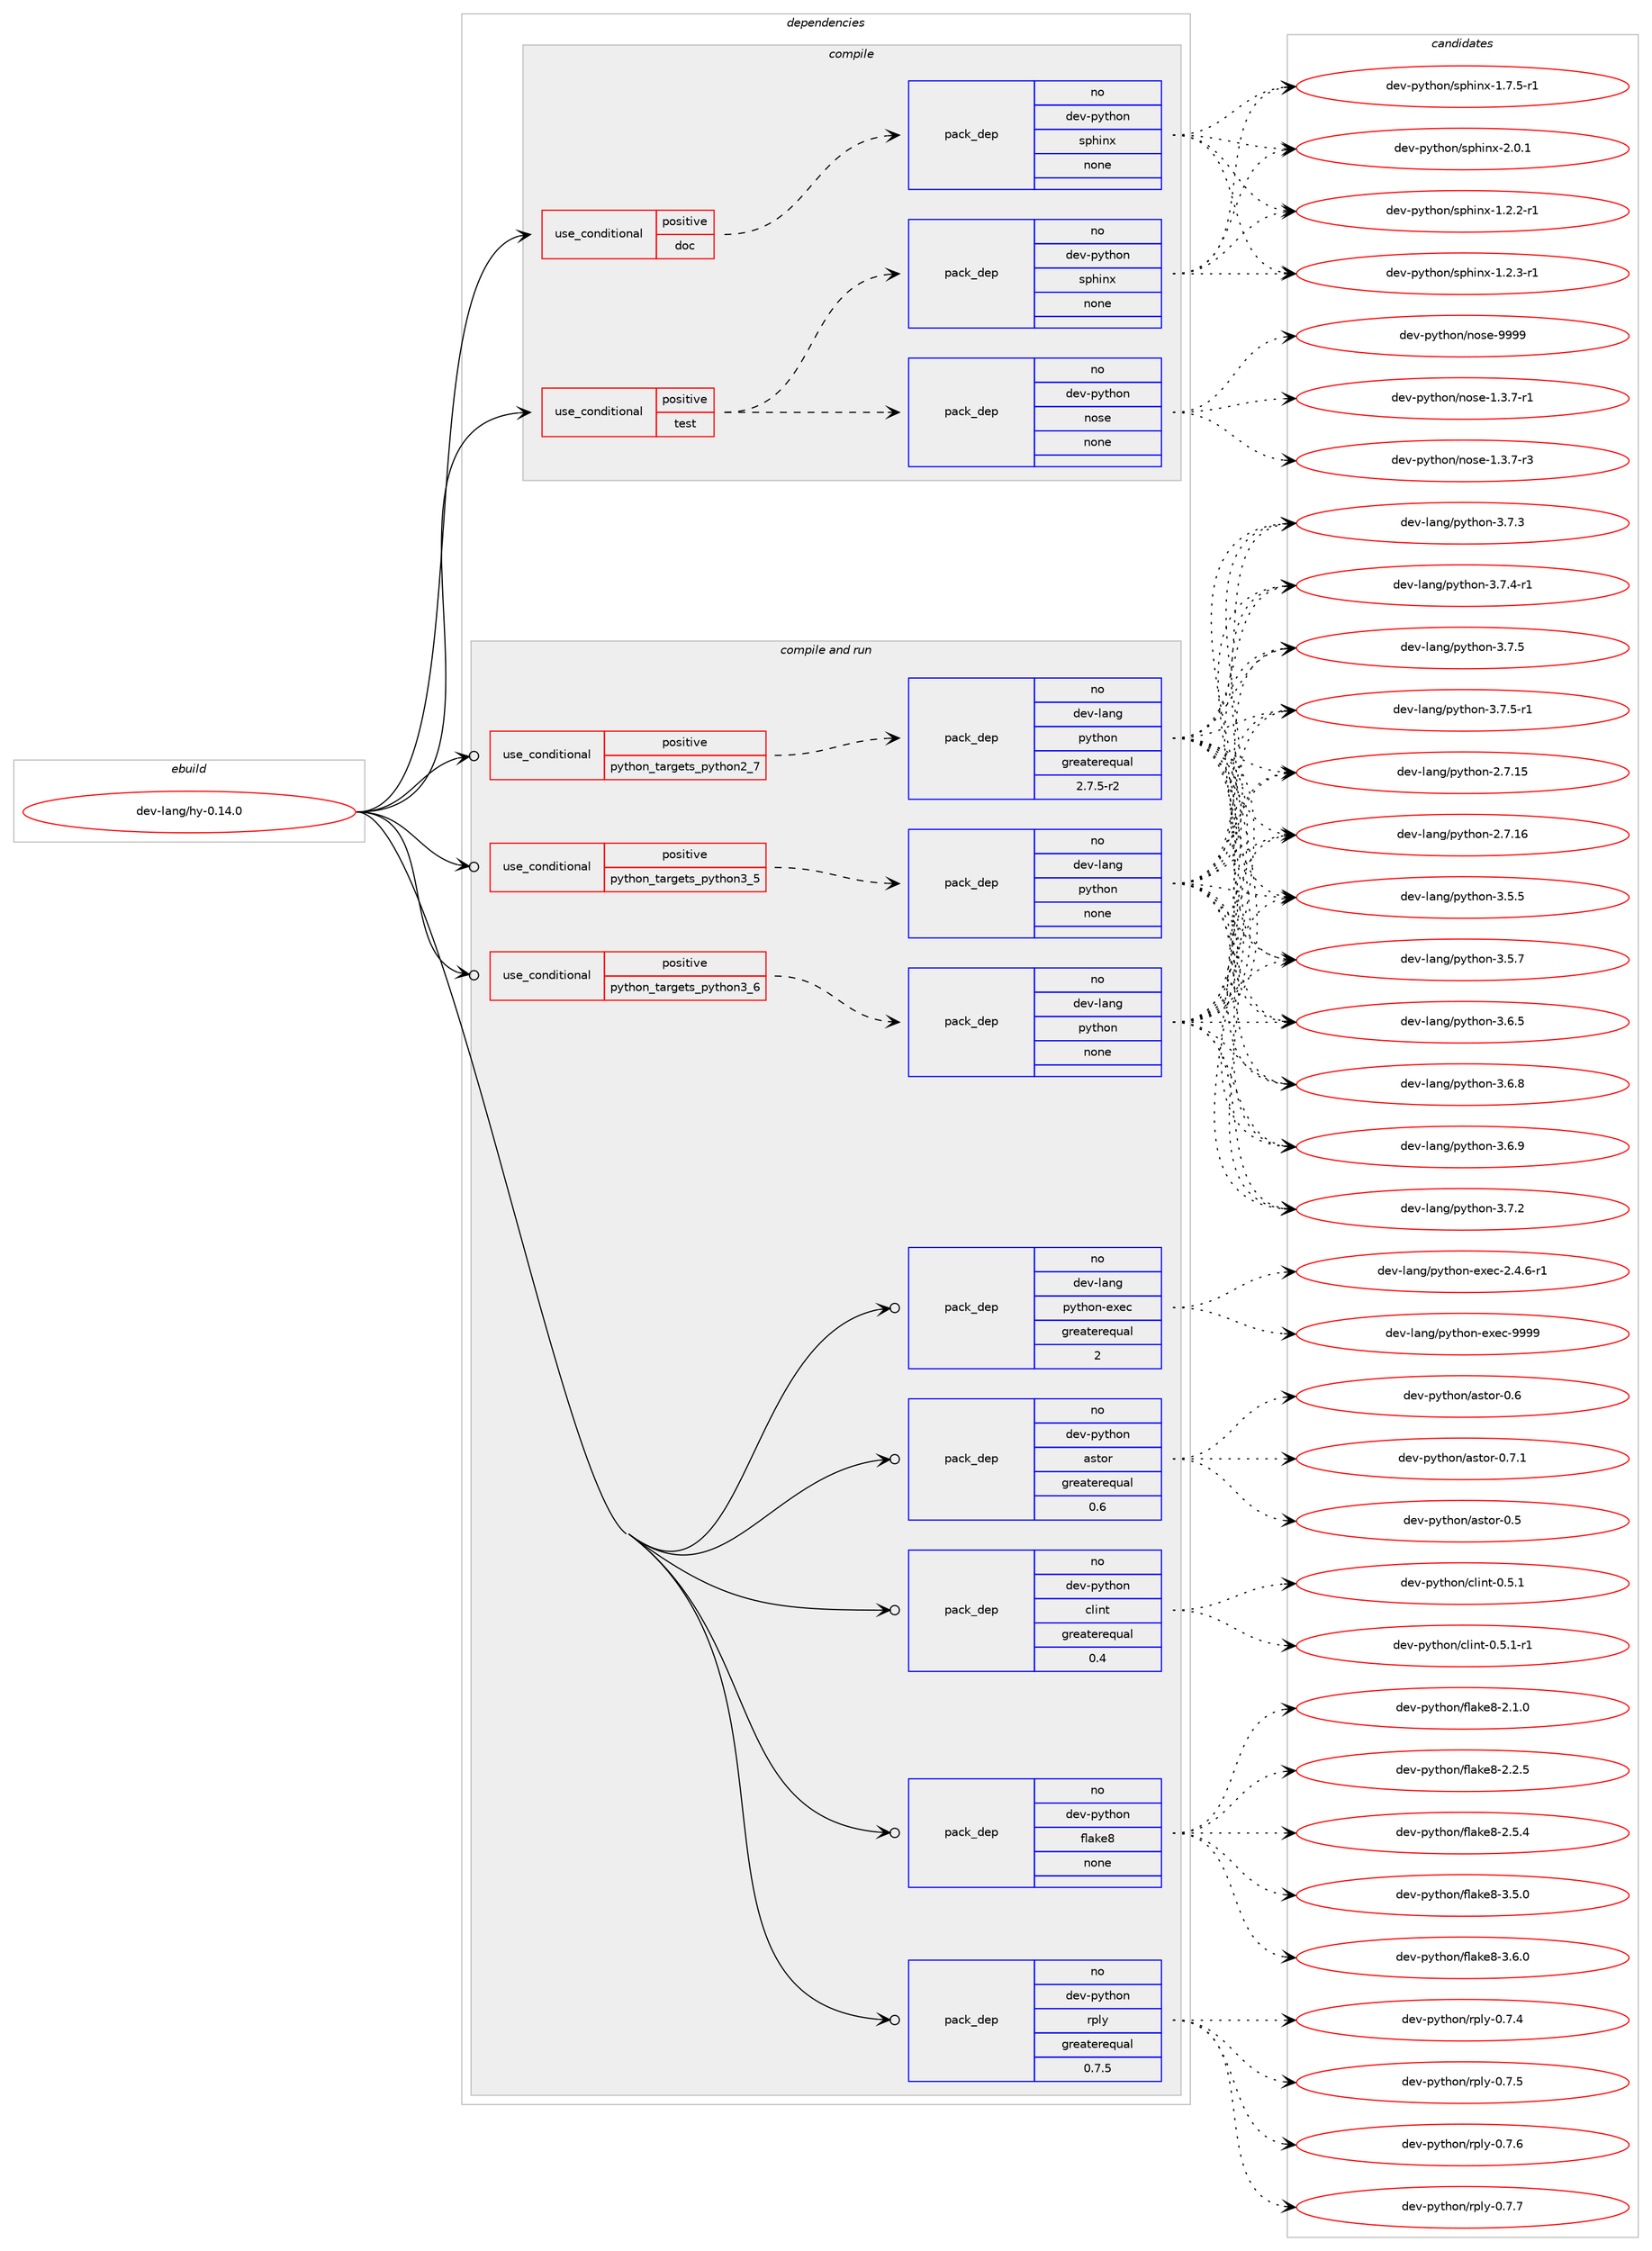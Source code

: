 digraph prolog {

# *************
# Graph options
# *************

newrank=true;
concentrate=true;
compound=true;
graph [rankdir=LR,fontname=Helvetica,fontsize=10,ranksep=1.5];#, ranksep=2.5, nodesep=0.2];
edge  [arrowhead=vee];
node  [fontname=Helvetica,fontsize=10];

# **********
# The ebuild
# **********

subgraph cluster_leftcol {
color=gray;
rank=same;
label=<<i>ebuild</i>>;
id [label="dev-lang/hy-0.14.0", color=red, width=4, href="../dev-lang/hy-0.14.0.svg"];
}

# ****************
# The dependencies
# ****************

subgraph cluster_midcol {
color=gray;
label=<<i>dependencies</i>>;
subgraph cluster_compile {
fillcolor="#eeeeee";
style=filled;
label=<<i>compile</i>>;
subgraph cond129841 {
dependency558389 [label=<<TABLE BORDER="0" CELLBORDER="1" CELLSPACING="0" CELLPADDING="4"><TR><TD ROWSPAN="3" CELLPADDING="10">use_conditional</TD></TR><TR><TD>positive</TD></TR><TR><TD>doc</TD></TR></TABLE>>, shape=none, color=red];
subgraph pack417334 {
dependency558390 [label=<<TABLE BORDER="0" CELLBORDER="1" CELLSPACING="0" CELLPADDING="4" WIDTH="220"><TR><TD ROWSPAN="6" CELLPADDING="30">pack_dep</TD></TR><TR><TD WIDTH="110">no</TD></TR><TR><TD>dev-python</TD></TR><TR><TD>sphinx</TD></TR><TR><TD>none</TD></TR><TR><TD></TD></TR></TABLE>>, shape=none, color=blue];
}
dependency558389:e -> dependency558390:w [weight=20,style="dashed",arrowhead="vee"];
}
id:e -> dependency558389:w [weight=20,style="solid",arrowhead="vee"];
subgraph cond129842 {
dependency558391 [label=<<TABLE BORDER="0" CELLBORDER="1" CELLSPACING="0" CELLPADDING="4"><TR><TD ROWSPAN="3" CELLPADDING="10">use_conditional</TD></TR><TR><TD>positive</TD></TR><TR><TD>test</TD></TR></TABLE>>, shape=none, color=red];
subgraph pack417335 {
dependency558392 [label=<<TABLE BORDER="0" CELLBORDER="1" CELLSPACING="0" CELLPADDING="4" WIDTH="220"><TR><TD ROWSPAN="6" CELLPADDING="30">pack_dep</TD></TR><TR><TD WIDTH="110">no</TD></TR><TR><TD>dev-python</TD></TR><TR><TD>nose</TD></TR><TR><TD>none</TD></TR><TR><TD></TD></TR></TABLE>>, shape=none, color=blue];
}
dependency558391:e -> dependency558392:w [weight=20,style="dashed",arrowhead="vee"];
subgraph pack417336 {
dependency558393 [label=<<TABLE BORDER="0" CELLBORDER="1" CELLSPACING="0" CELLPADDING="4" WIDTH="220"><TR><TD ROWSPAN="6" CELLPADDING="30">pack_dep</TD></TR><TR><TD WIDTH="110">no</TD></TR><TR><TD>dev-python</TD></TR><TR><TD>sphinx</TD></TR><TR><TD>none</TD></TR><TR><TD></TD></TR></TABLE>>, shape=none, color=blue];
}
dependency558391:e -> dependency558393:w [weight=20,style="dashed",arrowhead="vee"];
}
id:e -> dependency558391:w [weight=20,style="solid",arrowhead="vee"];
}
subgraph cluster_compileandrun {
fillcolor="#eeeeee";
style=filled;
label=<<i>compile and run</i>>;
subgraph cond129843 {
dependency558394 [label=<<TABLE BORDER="0" CELLBORDER="1" CELLSPACING="0" CELLPADDING="4"><TR><TD ROWSPAN="3" CELLPADDING="10">use_conditional</TD></TR><TR><TD>positive</TD></TR><TR><TD>python_targets_python2_7</TD></TR></TABLE>>, shape=none, color=red];
subgraph pack417337 {
dependency558395 [label=<<TABLE BORDER="0" CELLBORDER="1" CELLSPACING="0" CELLPADDING="4" WIDTH="220"><TR><TD ROWSPAN="6" CELLPADDING="30">pack_dep</TD></TR><TR><TD WIDTH="110">no</TD></TR><TR><TD>dev-lang</TD></TR><TR><TD>python</TD></TR><TR><TD>greaterequal</TD></TR><TR><TD>2.7.5-r2</TD></TR></TABLE>>, shape=none, color=blue];
}
dependency558394:e -> dependency558395:w [weight=20,style="dashed",arrowhead="vee"];
}
id:e -> dependency558394:w [weight=20,style="solid",arrowhead="odotvee"];
subgraph cond129844 {
dependency558396 [label=<<TABLE BORDER="0" CELLBORDER="1" CELLSPACING="0" CELLPADDING="4"><TR><TD ROWSPAN="3" CELLPADDING="10">use_conditional</TD></TR><TR><TD>positive</TD></TR><TR><TD>python_targets_python3_5</TD></TR></TABLE>>, shape=none, color=red];
subgraph pack417338 {
dependency558397 [label=<<TABLE BORDER="0" CELLBORDER="1" CELLSPACING="0" CELLPADDING="4" WIDTH="220"><TR><TD ROWSPAN="6" CELLPADDING="30">pack_dep</TD></TR><TR><TD WIDTH="110">no</TD></TR><TR><TD>dev-lang</TD></TR><TR><TD>python</TD></TR><TR><TD>none</TD></TR><TR><TD></TD></TR></TABLE>>, shape=none, color=blue];
}
dependency558396:e -> dependency558397:w [weight=20,style="dashed",arrowhead="vee"];
}
id:e -> dependency558396:w [weight=20,style="solid",arrowhead="odotvee"];
subgraph cond129845 {
dependency558398 [label=<<TABLE BORDER="0" CELLBORDER="1" CELLSPACING="0" CELLPADDING="4"><TR><TD ROWSPAN="3" CELLPADDING="10">use_conditional</TD></TR><TR><TD>positive</TD></TR><TR><TD>python_targets_python3_6</TD></TR></TABLE>>, shape=none, color=red];
subgraph pack417339 {
dependency558399 [label=<<TABLE BORDER="0" CELLBORDER="1" CELLSPACING="0" CELLPADDING="4" WIDTH="220"><TR><TD ROWSPAN="6" CELLPADDING="30">pack_dep</TD></TR><TR><TD WIDTH="110">no</TD></TR><TR><TD>dev-lang</TD></TR><TR><TD>python</TD></TR><TR><TD>none</TD></TR><TR><TD></TD></TR></TABLE>>, shape=none, color=blue];
}
dependency558398:e -> dependency558399:w [weight=20,style="dashed",arrowhead="vee"];
}
id:e -> dependency558398:w [weight=20,style="solid",arrowhead="odotvee"];
subgraph pack417340 {
dependency558400 [label=<<TABLE BORDER="0" CELLBORDER="1" CELLSPACING="0" CELLPADDING="4" WIDTH="220"><TR><TD ROWSPAN="6" CELLPADDING="30">pack_dep</TD></TR><TR><TD WIDTH="110">no</TD></TR><TR><TD>dev-lang</TD></TR><TR><TD>python-exec</TD></TR><TR><TD>greaterequal</TD></TR><TR><TD>2</TD></TR></TABLE>>, shape=none, color=blue];
}
id:e -> dependency558400:w [weight=20,style="solid",arrowhead="odotvee"];
subgraph pack417341 {
dependency558401 [label=<<TABLE BORDER="0" CELLBORDER="1" CELLSPACING="0" CELLPADDING="4" WIDTH="220"><TR><TD ROWSPAN="6" CELLPADDING="30">pack_dep</TD></TR><TR><TD WIDTH="110">no</TD></TR><TR><TD>dev-python</TD></TR><TR><TD>astor</TD></TR><TR><TD>greaterequal</TD></TR><TR><TD>0.6</TD></TR></TABLE>>, shape=none, color=blue];
}
id:e -> dependency558401:w [weight=20,style="solid",arrowhead="odotvee"];
subgraph pack417342 {
dependency558402 [label=<<TABLE BORDER="0" CELLBORDER="1" CELLSPACING="0" CELLPADDING="4" WIDTH="220"><TR><TD ROWSPAN="6" CELLPADDING="30">pack_dep</TD></TR><TR><TD WIDTH="110">no</TD></TR><TR><TD>dev-python</TD></TR><TR><TD>clint</TD></TR><TR><TD>greaterequal</TD></TR><TR><TD>0.4</TD></TR></TABLE>>, shape=none, color=blue];
}
id:e -> dependency558402:w [weight=20,style="solid",arrowhead="odotvee"];
subgraph pack417343 {
dependency558403 [label=<<TABLE BORDER="0" CELLBORDER="1" CELLSPACING="0" CELLPADDING="4" WIDTH="220"><TR><TD ROWSPAN="6" CELLPADDING="30">pack_dep</TD></TR><TR><TD WIDTH="110">no</TD></TR><TR><TD>dev-python</TD></TR><TR><TD>flake8</TD></TR><TR><TD>none</TD></TR><TR><TD></TD></TR></TABLE>>, shape=none, color=blue];
}
id:e -> dependency558403:w [weight=20,style="solid",arrowhead="odotvee"];
subgraph pack417344 {
dependency558404 [label=<<TABLE BORDER="0" CELLBORDER="1" CELLSPACING="0" CELLPADDING="4" WIDTH="220"><TR><TD ROWSPAN="6" CELLPADDING="30">pack_dep</TD></TR><TR><TD WIDTH="110">no</TD></TR><TR><TD>dev-python</TD></TR><TR><TD>rply</TD></TR><TR><TD>greaterequal</TD></TR><TR><TD>0.7.5</TD></TR></TABLE>>, shape=none, color=blue];
}
id:e -> dependency558404:w [weight=20,style="solid",arrowhead="odotvee"];
}
subgraph cluster_run {
fillcolor="#eeeeee";
style=filled;
label=<<i>run</i>>;
}
}

# **************
# The candidates
# **************

subgraph cluster_choices {
rank=same;
color=gray;
label=<<i>candidates</i>>;

subgraph choice417334 {
color=black;
nodesep=1;
choice10010111845112121116104111110471151121041051101204549465046504511449 [label="dev-python/sphinx-1.2.2-r1", color=red, width=4,href="../dev-python/sphinx-1.2.2-r1.svg"];
choice10010111845112121116104111110471151121041051101204549465046514511449 [label="dev-python/sphinx-1.2.3-r1", color=red, width=4,href="../dev-python/sphinx-1.2.3-r1.svg"];
choice10010111845112121116104111110471151121041051101204549465546534511449 [label="dev-python/sphinx-1.7.5-r1", color=red, width=4,href="../dev-python/sphinx-1.7.5-r1.svg"];
choice1001011184511212111610411111047115112104105110120455046484649 [label="dev-python/sphinx-2.0.1", color=red, width=4,href="../dev-python/sphinx-2.0.1.svg"];
dependency558390:e -> choice10010111845112121116104111110471151121041051101204549465046504511449:w [style=dotted,weight="100"];
dependency558390:e -> choice10010111845112121116104111110471151121041051101204549465046514511449:w [style=dotted,weight="100"];
dependency558390:e -> choice10010111845112121116104111110471151121041051101204549465546534511449:w [style=dotted,weight="100"];
dependency558390:e -> choice1001011184511212111610411111047115112104105110120455046484649:w [style=dotted,weight="100"];
}
subgraph choice417335 {
color=black;
nodesep=1;
choice10010111845112121116104111110471101111151014549465146554511449 [label="dev-python/nose-1.3.7-r1", color=red, width=4,href="../dev-python/nose-1.3.7-r1.svg"];
choice10010111845112121116104111110471101111151014549465146554511451 [label="dev-python/nose-1.3.7-r3", color=red, width=4,href="../dev-python/nose-1.3.7-r3.svg"];
choice10010111845112121116104111110471101111151014557575757 [label="dev-python/nose-9999", color=red, width=4,href="../dev-python/nose-9999.svg"];
dependency558392:e -> choice10010111845112121116104111110471101111151014549465146554511449:w [style=dotted,weight="100"];
dependency558392:e -> choice10010111845112121116104111110471101111151014549465146554511451:w [style=dotted,weight="100"];
dependency558392:e -> choice10010111845112121116104111110471101111151014557575757:w [style=dotted,weight="100"];
}
subgraph choice417336 {
color=black;
nodesep=1;
choice10010111845112121116104111110471151121041051101204549465046504511449 [label="dev-python/sphinx-1.2.2-r1", color=red, width=4,href="../dev-python/sphinx-1.2.2-r1.svg"];
choice10010111845112121116104111110471151121041051101204549465046514511449 [label="dev-python/sphinx-1.2.3-r1", color=red, width=4,href="../dev-python/sphinx-1.2.3-r1.svg"];
choice10010111845112121116104111110471151121041051101204549465546534511449 [label="dev-python/sphinx-1.7.5-r1", color=red, width=4,href="../dev-python/sphinx-1.7.5-r1.svg"];
choice1001011184511212111610411111047115112104105110120455046484649 [label="dev-python/sphinx-2.0.1", color=red, width=4,href="../dev-python/sphinx-2.0.1.svg"];
dependency558393:e -> choice10010111845112121116104111110471151121041051101204549465046504511449:w [style=dotted,weight="100"];
dependency558393:e -> choice10010111845112121116104111110471151121041051101204549465046514511449:w [style=dotted,weight="100"];
dependency558393:e -> choice10010111845112121116104111110471151121041051101204549465546534511449:w [style=dotted,weight="100"];
dependency558393:e -> choice1001011184511212111610411111047115112104105110120455046484649:w [style=dotted,weight="100"];
}
subgraph choice417337 {
color=black;
nodesep=1;
choice10010111845108971101034711212111610411111045504655464953 [label="dev-lang/python-2.7.15", color=red, width=4,href="../dev-lang/python-2.7.15.svg"];
choice10010111845108971101034711212111610411111045504655464954 [label="dev-lang/python-2.7.16", color=red, width=4,href="../dev-lang/python-2.7.16.svg"];
choice100101118451089711010347112121116104111110455146534653 [label="dev-lang/python-3.5.5", color=red, width=4,href="../dev-lang/python-3.5.5.svg"];
choice100101118451089711010347112121116104111110455146534655 [label="dev-lang/python-3.5.7", color=red, width=4,href="../dev-lang/python-3.5.7.svg"];
choice100101118451089711010347112121116104111110455146544653 [label="dev-lang/python-3.6.5", color=red, width=4,href="../dev-lang/python-3.6.5.svg"];
choice100101118451089711010347112121116104111110455146544656 [label="dev-lang/python-3.6.8", color=red, width=4,href="../dev-lang/python-3.6.8.svg"];
choice100101118451089711010347112121116104111110455146544657 [label="dev-lang/python-3.6.9", color=red, width=4,href="../dev-lang/python-3.6.9.svg"];
choice100101118451089711010347112121116104111110455146554650 [label="dev-lang/python-3.7.2", color=red, width=4,href="../dev-lang/python-3.7.2.svg"];
choice100101118451089711010347112121116104111110455146554651 [label="dev-lang/python-3.7.3", color=red, width=4,href="../dev-lang/python-3.7.3.svg"];
choice1001011184510897110103471121211161041111104551465546524511449 [label="dev-lang/python-3.7.4-r1", color=red, width=4,href="../dev-lang/python-3.7.4-r1.svg"];
choice100101118451089711010347112121116104111110455146554653 [label="dev-lang/python-3.7.5", color=red, width=4,href="../dev-lang/python-3.7.5.svg"];
choice1001011184510897110103471121211161041111104551465546534511449 [label="dev-lang/python-3.7.5-r1", color=red, width=4,href="../dev-lang/python-3.7.5-r1.svg"];
dependency558395:e -> choice10010111845108971101034711212111610411111045504655464953:w [style=dotted,weight="100"];
dependency558395:e -> choice10010111845108971101034711212111610411111045504655464954:w [style=dotted,weight="100"];
dependency558395:e -> choice100101118451089711010347112121116104111110455146534653:w [style=dotted,weight="100"];
dependency558395:e -> choice100101118451089711010347112121116104111110455146534655:w [style=dotted,weight="100"];
dependency558395:e -> choice100101118451089711010347112121116104111110455146544653:w [style=dotted,weight="100"];
dependency558395:e -> choice100101118451089711010347112121116104111110455146544656:w [style=dotted,weight="100"];
dependency558395:e -> choice100101118451089711010347112121116104111110455146544657:w [style=dotted,weight="100"];
dependency558395:e -> choice100101118451089711010347112121116104111110455146554650:w [style=dotted,weight="100"];
dependency558395:e -> choice100101118451089711010347112121116104111110455146554651:w [style=dotted,weight="100"];
dependency558395:e -> choice1001011184510897110103471121211161041111104551465546524511449:w [style=dotted,weight="100"];
dependency558395:e -> choice100101118451089711010347112121116104111110455146554653:w [style=dotted,weight="100"];
dependency558395:e -> choice1001011184510897110103471121211161041111104551465546534511449:w [style=dotted,weight="100"];
}
subgraph choice417338 {
color=black;
nodesep=1;
choice10010111845108971101034711212111610411111045504655464953 [label="dev-lang/python-2.7.15", color=red, width=4,href="../dev-lang/python-2.7.15.svg"];
choice10010111845108971101034711212111610411111045504655464954 [label="dev-lang/python-2.7.16", color=red, width=4,href="../dev-lang/python-2.7.16.svg"];
choice100101118451089711010347112121116104111110455146534653 [label="dev-lang/python-3.5.5", color=red, width=4,href="../dev-lang/python-3.5.5.svg"];
choice100101118451089711010347112121116104111110455146534655 [label="dev-lang/python-3.5.7", color=red, width=4,href="../dev-lang/python-3.5.7.svg"];
choice100101118451089711010347112121116104111110455146544653 [label="dev-lang/python-3.6.5", color=red, width=4,href="../dev-lang/python-3.6.5.svg"];
choice100101118451089711010347112121116104111110455146544656 [label="dev-lang/python-3.6.8", color=red, width=4,href="../dev-lang/python-3.6.8.svg"];
choice100101118451089711010347112121116104111110455146544657 [label="dev-lang/python-3.6.9", color=red, width=4,href="../dev-lang/python-3.6.9.svg"];
choice100101118451089711010347112121116104111110455146554650 [label="dev-lang/python-3.7.2", color=red, width=4,href="../dev-lang/python-3.7.2.svg"];
choice100101118451089711010347112121116104111110455146554651 [label="dev-lang/python-3.7.3", color=red, width=4,href="../dev-lang/python-3.7.3.svg"];
choice1001011184510897110103471121211161041111104551465546524511449 [label="dev-lang/python-3.7.4-r1", color=red, width=4,href="../dev-lang/python-3.7.4-r1.svg"];
choice100101118451089711010347112121116104111110455146554653 [label="dev-lang/python-3.7.5", color=red, width=4,href="../dev-lang/python-3.7.5.svg"];
choice1001011184510897110103471121211161041111104551465546534511449 [label="dev-lang/python-3.7.5-r1", color=red, width=4,href="../dev-lang/python-3.7.5-r1.svg"];
dependency558397:e -> choice10010111845108971101034711212111610411111045504655464953:w [style=dotted,weight="100"];
dependency558397:e -> choice10010111845108971101034711212111610411111045504655464954:w [style=dotted,weight="100"];
dependency558397:e -> choice100101118451089711010347112121116104111110455146534653:w [style=dotted,weight="100"];
dependency558397:e -> choice100101118451089711010347112121116104111110455146534655:w [style=dotted,weight="100"];
dependency558397:e -> choice100101118451089711010347112121116104111110455146544653:w [style=dotted,weight="100"];
dependency558397:e -> choice100101118451089711010347112121116104111110455146544656:w [style=dotted,weight="100"];
dependency558397:e -> choice100101118451089711010347112121116104111110455146544657:w [style=dotted,weight="100"];
dependency558397:e -> choice100101118451089711010347112121116104111110455146554650:w [style=dotted,weight="100"];
dependency558397:e -> choice100101118451089711010347112121116104111110455146554651:w [style=dotted,weight="100"];
dependency558397:e -> choice1001011184510897110103471121211161041111104551465546524511449:w [style=dotted,weight="100"];
dependency558397:e -> choice100101118451089711010347112121116104111110455146554653:w [style=dotted,weight="100"];
dependency558397:e -> choice1001011184510897110103471121211161041111104551465546534511449:w [style=dotted,weight="100"];
}
subgraph choice417339 {
color=black;
nodesep=1;
choice10010111845108971101034711212111610411111045504655464953 [label="dev-lang/python-2.7.15", color=red, width=4,href="../dev-lang/python-2.7.15.svg"];
choice10010111845108971101034711212111610411111045504655464954 [label="dev-lang/python-2.7.16", color=red, width=4,href="../dev-lang/python-2.7.16.svg"];
choice100101118451089711010347112121116104111110455146534653 [label="dev-lang/python-3.5.5", color=red, width=4,href="../dev-lang/python-3.5.5.svg"];
choice100101118451089711010347112121116104111110455146534655 [label="dev-lang/python-3.5.7", color=red, width=4,href="../dev-lang/python-3.5.7.svg"];
choice100101118451089711010347112121116104111110455146544653 [label="dev-lang/python-3.6.5", color=red, width=4,href="../dev-lang/python-3.6.5.svg"];
choice100101118451089711010347112121116104111110455146544656 [label="dev-lang/python-3.6.8", color=red, width=4,href="../dev-lang/python-3.6.8.svg"];
choice100101118451089711010347112121116104111110455146544657 [label="dev-lang/python-3.6.9", color=red, width=4,href="../dev-lang/python-3.6.9.svg"];
choice100101118451089711010347112121116104111110455146554650 [label="dev-lang/python-3.7.2", color=red, width=4,href="../dev-lang/python-3.7.2.svg"];
choice100101118451089711010347112121116104111110455146554651 [label="dev-lang/python-3.7.3", color=red, width=4,href="../dev-lang/python-3.7.3.svg"];
choice1001011184510897110103471121211161041111104551465546524511449 [label="dev-lang/python-3.7.4-r1", color=red, width=4,href="../dev-lang/python-3.7.4-r1.svg"];
choice100101118451089711010347112121116104111110455146554653 [label="dev-lang/python-3.7.5", color=red, width=4,href="../dev-lang/python-3.7.5.svg"];
choice1001011184510897110103471121211161041111104551465546534511449 [label="dev-lang/python-3.7.5-r1", color=red, width=4,href="../dev-lang/python-3.7.5-r1.svg"];
dependency558399:e -> choice10010111845108971101034711212111610411111045504655464953:w [style=dotted,weight="100"];
dependency558399:e -> choice10010111845108971101034711212111610411111045504655464954:w [style=dotted,weight="100"];
dependency558399:e -> choice100101118451089711010347112121116104111110455146534653:w [style=dotted,weight="100"];
dependency558399:e -> choice100101118451089711010347112121116104111110455146534655:w [style=dotted,weight="100"];
dependency558399:e -> choice100101118451089711010347112121116104111110455146544653:w [style=dotted,weight="100"];
dependency558399:e -> choice100101118451089711010347112121116104111110455146544656:w [style=dotted,weight="100"];
dependency558399:e -> choice100101118451089711010347112121116104111110455146544657:w [style=dotted,weight="100"];
dependency558399:e -> choice100101118451089711010347112121116104111110455146554650:w [style=dotted,weight="100"];
dependency558399:e -> choice100101118451089711010347112121116104111110455146554651:w [style=dotted,weight="100"];
dependency558399:e -> choice1001011184510897110103471121211161041111104551465546524511449:w [style=dotted,weight="100"];
dependency558399:e -> choice100101118451089711010347112121116104111110455146554653:w [style=dotted,weight="100"];
dependency558399:e -> choice1001011184510897110103471121211161041111104551465546534511449:w [style=dotted,weight="100"];
}
subgraph choice417340 {
color=black;
nodesep=1;
choice10010111845108971101034711212111610411111045101120101994550465246544511449 [label="dev-lang/python-exec-2.4.6-r1", color=red, width=4,href="../dev-lang/python-exec-2.4.6-r1.svg"];
choice10010111845108971101034711212111610411111045101120101994557575757 [label="dev-lang/python-exec-9999", color=red, width=4,href="../dev-lang/python-exec-9999.svg"];
dependency558400:e -> choice10010111845108971101034711212111610411111045101120101994550465246544511449:w [style=dotted,weight="100"];
dependency558400:e -> choice10010111845108971101034711212111610411111045101120101994557575757:w [style=dotted,weight="100"];
}
subgraph choice417341 {
color=black;
nodesep=1;
choice10010111845112121116104111110479711511611111445484653 [label="dev-python/astor-0.5", color=red, width=4,href="../dev-python/astor-0.5.svg"];
choice10010111845112121116104111110479711511611111445484654 [label="dev-python/astor-0.6", color=red, width=4,href="../dev-python/astor-0.6.svg"];
choice100101118451121211161041111104797115116111114454846554649 [label="dev-python/astor-0.7.1", color=red, width=4,href="../dev-python/astor-0.7.1.svg"];
dependency558401:e -> choice10010111845112121116104111110479711511611111445484653:w [style=dotted,weight="100"];
dependency558401:e -> choice10010111845112121116104111110479711511611111445484654:w [style=dotted,weight="100"];
dependency558401:e -> choice100101118451121211161041111104797115116111114454846554649:w [style=dotted,weight="100"];
}
subgraph choice417342 {
color=black;
nodesep=1;
choice100101118451121211161041111104799108105110116454846534649 [label="dev-python/clint-0.5.1", color=red, width=4,href="../dev-python/clint-0.5.1.svg"];
choice1001011184511212111610411111047991081051101164548465346494511449 [label="dev-python/clint-0.5.1-r1", color=red, width=4,href="../dev-python/clint-0.5.1-r1.svg"];
dependency558402:e -> choice100101118451121211161041111104799108105110116454846534649:w [style=dotted,weight="100"];
dependency558402:e -> choice1001011184511212111610411111047991081051101164548465346494511449:w [style=dotted,weight="100"];
}
subgraph choice417343 {
color=black;
nodesep=1;
choice10010111845112121116104111110471021089710710156455046494648 [label="dev-python/flake8-2.1.0", color=red, width=4,href="../dev-python/flake8-2.1.0.svg"];
choice10010111845112121116104111110471021089710710156455046504653 [label="dev-python/flake8-2.2.5", color=red, width=4,href="../dev-python/flake8-2.2.5.svg"];
choice10010111845112121116104111110471021089710710156455046534652 [label="dev-python/flake8-2.5.4", color=red, width=4,href="../dev-python/flake8-2.5.4.svg"];
choice10010111845112121116104111110471021089710710156455146534648 [label="dev-python/flake8-3.5.0", color=red, width=4,href="../dev-python/flake8-3.5.0.svg"];
choice10010111845112121116104111110471021089710710156455146544648 [label="dev-python/flake8-3.6.0", color=red, width=4,href="../dev-python/flake8-3.6.0.svg"];
dependency558403:e -> choice10010111845112121116104111110471021089710710156455046494648:w [style=dotted,weight="100"];
dependency558403:e -> choice10010111845112121116104111110471021089710710156455046504653:w [style=dotted,weight="100"];
dependency558403:e -> choice10010111845112121116104111110471021089710710156455046534652:w [style=dotted,weight="100"];
dependency558403:e -> choice10010111845112121116104111110471021089710710156455146534648:w [style=dotted,weight="100"];
dependency558403:e -> choice10010111845112121116104111110471021089710710156455146544648:w [style=dotted,weight="100"];
}
subgraph choice417344 {
color=black;
nodesep=1;
choice1001011184511212111610411111047114112108121454846554652 [label="dev-python/rply-0.7.4", color=red, width=4,href="../dev-python/rply-0.7.4.svg"];
choice1001011184511212111610411111047114112108121454846554653 [label="dev-python/rply-0.7.5", color=red, width=4,href="../dev-python/rply-0.7.5.svg"];
choice1001011184511212111610411111047114112108121454846554654 [label="dev-python/rply-0.7.6", color=red, width=4,href="../dev-python/rply-0.7.6.svg"];
choice1001011184511212111610411111047114112108121454846554655 [label="dev-python/rply-0.7.7", color=red, width=4,href="../dev-python/rply-0.7.7.svg"];
dependency558404:e -> choice1001011184511212111610411111047114112108121454846554652:w [style=dotted,weight="100"];
dependency558404:e -> choice1001011184511212111610411111047114112108121454846554653:w [style=dotted,weight="100"];
dependency558404:e -> choice1001011184511212111610411111047114112108121454846554654:w [style=dotted,weight="100"];
dependency558404:e -> choice1001011184511212111610411111047114112108121454846554655:w [style=dotted,weight="100"];
}
}

}
